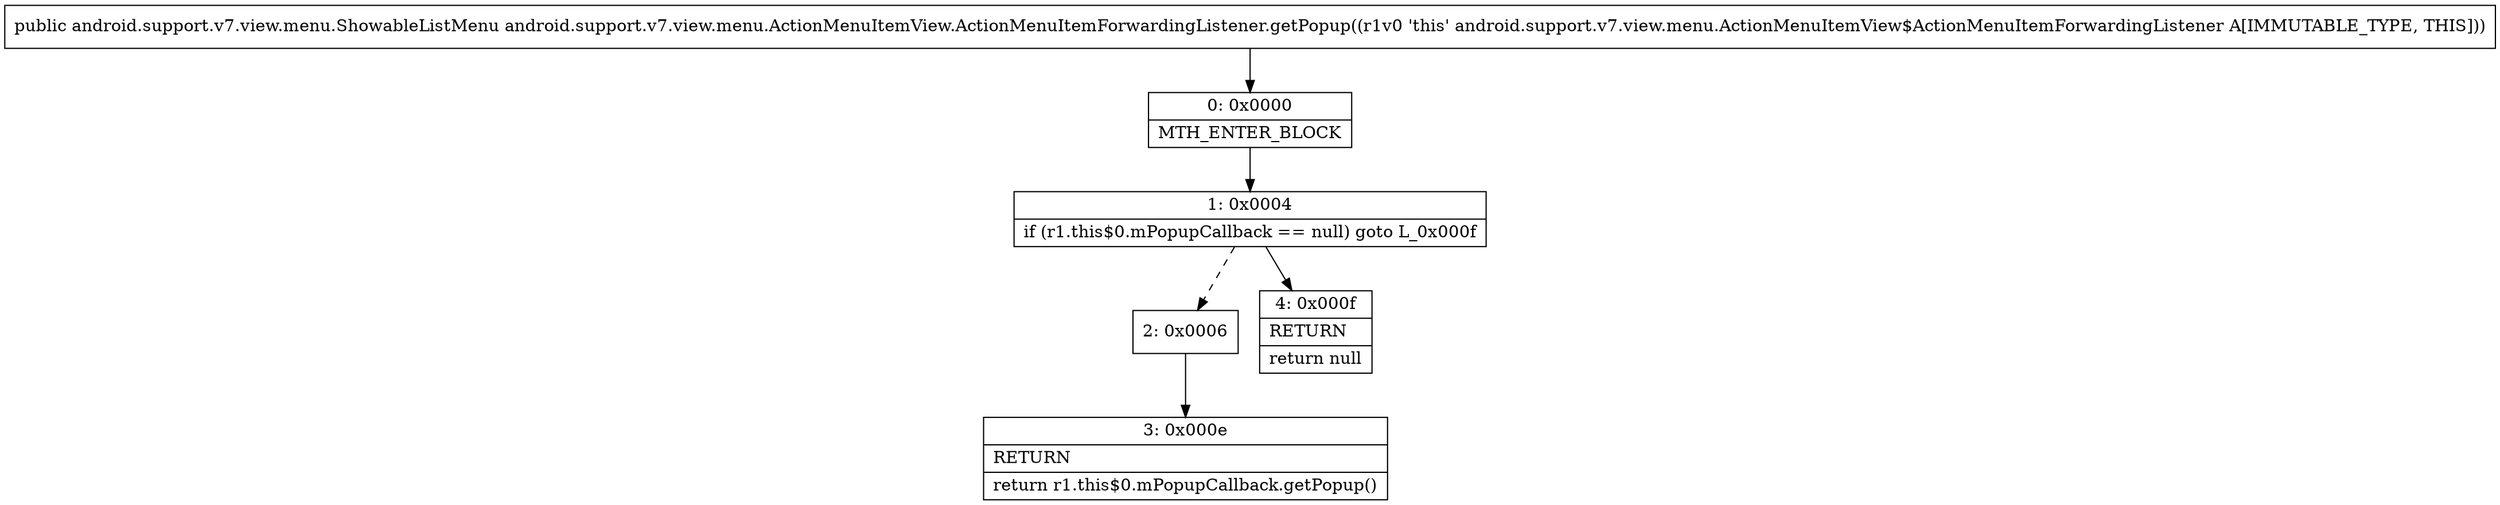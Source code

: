 digraph "CFG forandroid.support.v7.view.menu.ActionMenuItemView.ActionMenuItemForwardingListener.getPopup()Landroid\/support\/v7\/view\/menu\/ShowableListMenu;" {
Node_0 [shape=record,label="{0\:\ 0x0000|MTH_ENTER_BLOCK\l}"];
Node_1 [shape=record,label="{1\:\ 0x0004|if (r1.this$0.mPopupCallback == null) goto L_0x000f\l}"];
Node_2 [shape=record,label="{2\:\ 0x0006}"];
Node_3 [shape=record,label="{3\:\ 0x000e|RETURN\l|return r1.this$0.mPopupCallback.getPopup()\l}"];
Node_4 [shape=record,label="{4\:\ 0x000f|RETURN\l|return null\l}"];
MethodNode[shape=record,label="{public android.support.v7.view.menu.ShowableListMenu android.support.v7.view.menu.ActionMenuItemView.ActionMenuItemForwardingListener.getPopup((r1v0 'this' android.support.v7.view.menu.ActionMenuItemView$ActionMenuItemForwardingListener A[IMMUTABLE_TYPE, THIS])) }"];
MethodNode -> Node_0;
Node_0 -> Node_1;
Node_1 -> Node_2[style=dashed];
Node_1 -> Node_4;
Node_2 -> Node_3;
}

